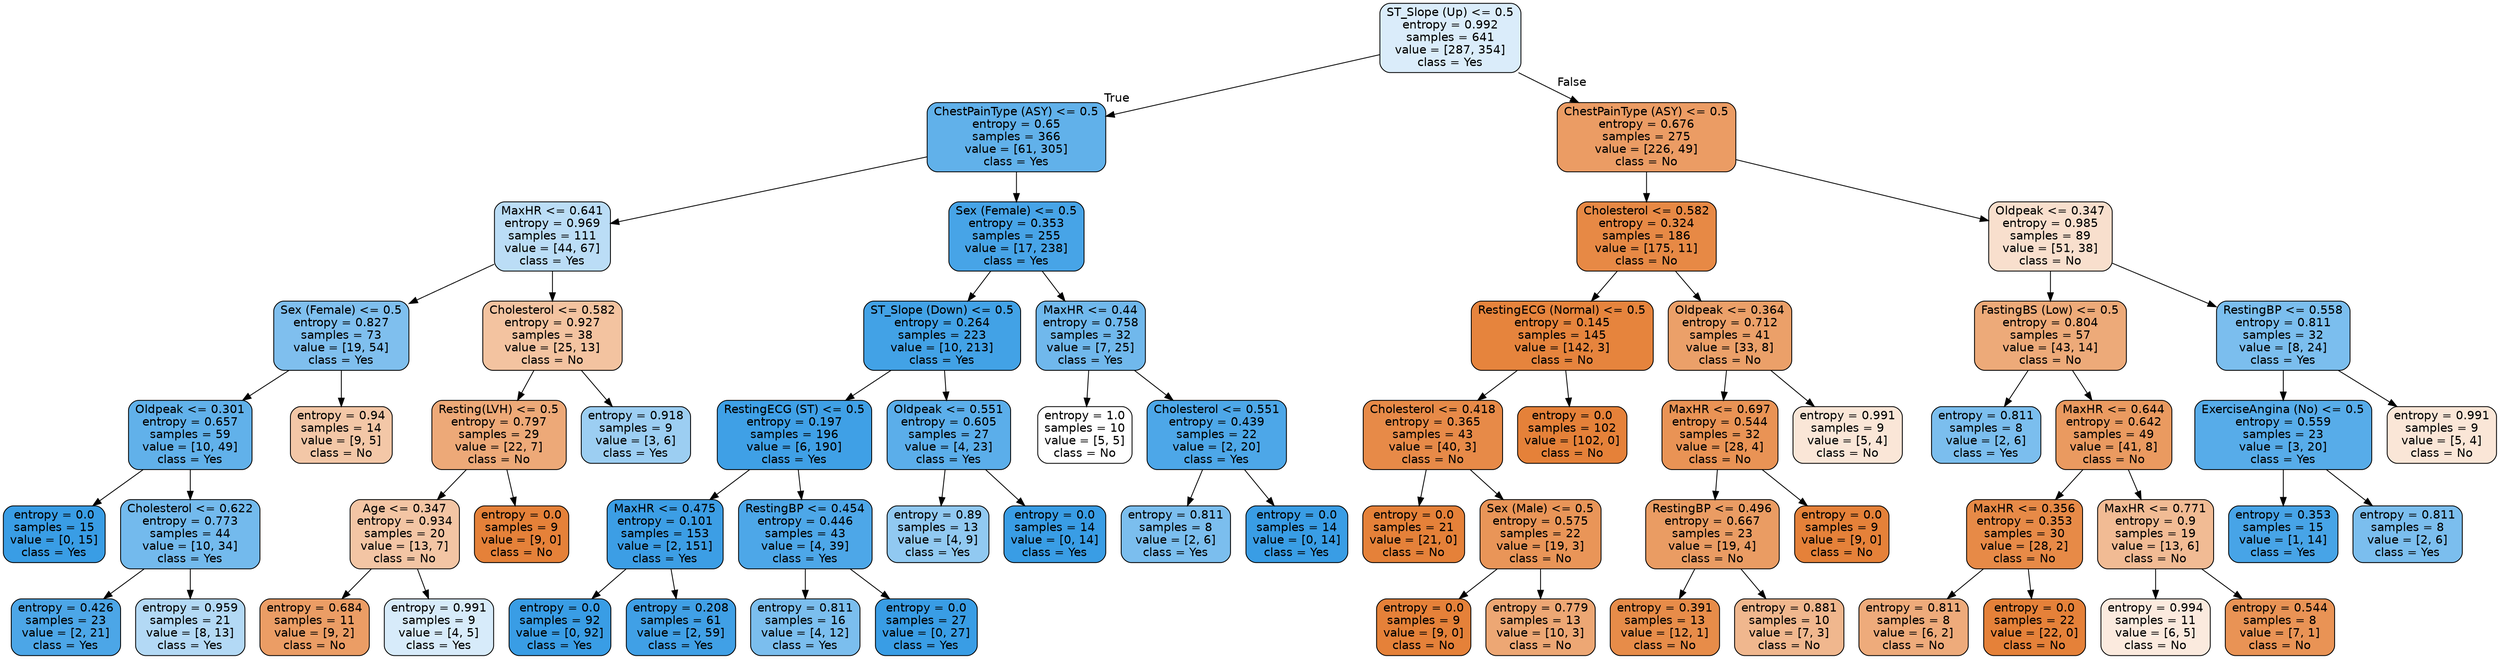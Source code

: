 digraph Tree {
node [shape=box, style="filled, rounded", color="black", fontname="helvetica"] ;
edge [fontname="helvetica"] ;
0 [label="ST_Slope (Up) <= 0.5\nentropy = 0.992\nsamples = 641\nvalue = [287, 354]\nclass = Yes", fillcolor="#daecfa"] ;
1 [label="ChestPainType (ASY) <= 0.5\nentropy = 0.65\nsamples = 366\nvalue = [61, 305]\nclass = Yes", fillcolor="#61b1ea"] ;
0 -> 1 [labeldistance=2.5, labelangle=45, headlabel="True"] ;
2 [label="MaxHR <= 0.641\nentropy = 0.969\nsamples = 111\nvalue = [44, 67]\nclass = Yes", fillcolor="#bbddf6"] ;
1 -> 2 ;
3 [label="Sex (Female) <= 0.5\nentropy = 0.827\nsamples = 73\nvalue = [19, 54]\nclass = Yes", fillcolor="#7fbfee"] ;
2 -> 3 ;
4 [label="Oldpeak <= 0.301\nentropy = 0.657\nsamples = 59\nvalue = [10, 49]\nclass = Yes", fillcolor="#61b1ea"] ;
3 -> 4 ;
5 [label="entropy = 0.0\nsamples = 15\nvalue = [0, 15]\nclass = Yes", fillcolor="#399de5"] ;
4 -> 5 ;
6 [label="Cholesterol <= 0.622\nentropy = 0.773\nsamples = 44\nvalue = [10, 34]\nclass = Yes", fillcolor="#73baed"] ;
4 -> 6 ;
7 [label="entropy = 0.426\nsamples = 23\nvalue = [2, 21]\nclass = Yes", fillcolor="#4ca6e7"] ;
6 -> 7 ;
8 [label="entropy = 0.959\nsamples = 21\nvalue = [8, 13]\nclass = Yes", fillcolor="#b3d9f5"] ;
6 -> 8 ;
9 [label="entropy = 0.94\nsamples = 14\nvalue = [9, 5]\nclass = No", fillcolor="#f3c7a7"] ;
3 -> 9 ;
10 [label="Cholesterol <= 0.582\nentropy = 0.927\nsamples = 38\nvalue = [25, 13]\nclass = No", fillcolor="#f3c3a0"] ;
2 -> 10 ;
11 [label="Resting(LVH) <= 0.5\nentropy = 0.797\nsamples = 29\nvalue = [22, 7]\nclass = No", fillcolor="#eda978"] ;
10 -> 11 ;
12 [label="Age <= 0.347\nentropy = 0.934\nsamples = 20\nvalue = [13, 7]\nclass = No", fillcolor="#f3c5a4"] ;
11 -> 12 ;
13 [label="entropy = 0.684\nsamples = 11\nvalue = [9, 2]\nclass = No", fillcolor="#eb9d65"] ;
12 -> 13 ;
14 [label="entropy = 0.991\nsamples = 9\nvalue = [4, 5]\nclass = Yes", fillcolor="#d7ebfa"] ;
12 -> 14 ;
15 [label="entropy = 0.0\nsamples = 9\nvalue = [9, 0]\nclass = No", fillcolor="#e58139"] ;
11 -> 15 ;
16 [label="entropy = 0.918\nsamples = 9\nvalue = [3, 6]\nclass = Yes", fillcolor="#9ccef2"] ;
10 -> 16 ;
17 [label="Sex (Female) <= 0.5\nentropy = 0.353\nsamples = 255\nvalue = [17, 238]\nclass = Yes", fillcolor="#47a4e7"] ;
1 -> 17 ;
18 [label="ST_Slope (Down) <= 0.5\nentropy = 0.264\nsamples = 223\nvalue = [10, 213]\nclass = Yes", fillcolor="#42a2e6"] ;
17 -> 18 ;
19 [label="RestingECG (ST) <= 0.5\nentropy = 0.197\nsamples = 196\nvalue = [6, 190]\nclass = Yes", fillcolor="#3fa0e6"] ;
18 -> 19 ;
20 [label="MaxHR <= 0.475\nentropy = 0.101\nsamples = 153\nvalue = [2, 151]\nclass = Yes", fillcolor="#3c9ee5"] ;
19 -> 20 ;
21 [label="entropy = 0.0\nsamples = 92\nvalue = [0, 92]\nclass = Yes", fillcolor="#399de5"] ;
20 -> 21 ;
22 [label="entropy = 0.208\nsamples = 61\nvalue = [2, 59]\nclass = Yes", fillcolor="#40a0e6"] ;
20 -> 22 ;
23 [label="RestingBP <= 0.454\nentropy = 0.446\nsamples = 43\nvalue = [4, 39]\nclass = Yes", fillcolor="#4da7e8"] ;
19 -> 23 ;
24 [label="entropy = 0.811\nsamples = 16\nvalue = [4, 12]\nclass = Yes", fillcolor="#7bbeee"] ;
23 -> 24 ;
25 [label="entropy = 0.0\nsamples = 27\nvalue = [0, 27]\nclass = Yes", fillcolor="#399de5"] ;
23 -> 25 ;
26 [label="Oldpeak <= 0.551\nentropy = 0.605\nsamples = 27\nvalue = [4, 23]\nclass = Yes", fillcolor="#5baeea"] ;
18 -> 26 ;
27 [label="entropy = 0.89\nsamples = 13\nvalue = [4, 9]\nclass = Yes", fillcolor="#91c9f1"] ;
26 -> 27 ;
28 [label="entropy = 0.0\nsamples = 14\nvalue = [0, 14]\nclass = Yes", fillcolor="#399de5"] ;
26 -> 28 ;
29 [label="MaxHR <= 0.44\nentropy = 0.758\nsamples = 32\nvalue = [7, 25]\nclass = Yes", fillcolor="#70b8ec"] ;
17 -> 29 ;
30 [label="entropy = 1.0\nsamples = 10\nvalue = [5, 5]\nclass = No", fillcolor="#ffffff"] ;
29 -> 30 ;
31 [label="Cholesterol <= 0.551\nentropy = 0.439\nsamples = 22\nvalue = [2, 20]\nclass = Yes", fillcolor="#4da7e8"] ;
29 -> 31 ;
32 [label="entropy = 0.811\nsamples = 8\nvalue = [2, 6]\nclass = Yes", fillcolor="#7bbeee"] ;
31 -> 32 ;
33 [label="entropy = 0.0\nsamples = 14\nvalue = [0, 14]\nclass = Yes", fillcolor="#399de5"] ;
31 -> 33 ;
34 [label="ChestPainType (ASY) <= 0.5\nentropy = 0.676\nsamples = 275\nvalue = [226, 49]\nclass = No", fillcolor="#eb9c64"] ;
0 -> 34 [labeldistance=2.5, labelangle=-45, headlabel="False"] ;
35 [label="Cholesterol <= 0.582\nentropy = 0.324\nsamples = 186\nvalue = [175, 11]\nclass = No", fillcolor="#e78945"] ;
34 -> 35 ;
36 [label="RestingECG (Normal) <= 0.5\nentropy = 0.145\nsamples = 145\nvalue = [142, 3]\nclass = No", fillcolor="#e6843d"] ;
35 -> 36 ;
37 [label="Cholesterol <= 0.418\nentropy = 0.365\nsamples = 43\nvalue = [40, 3]\nclass = No", fillcolor="#e78a48"] ;
36 -> 37 ;
38 [label="entropy = 0.0\nsamples = 21\nvalue = [21, 0]\nclass = No", fillcolor="#e58139"] ;
37 -> 38 ;
39 [label="Sex (Male) <= 0.5\nentropy = 0.575\nsamples = 22\nvalue = [19, 3]\nclass = No", fillcolor="#e99558"] ;
37 -> 39 ;
40 [label="entropy = 0.0\nsamples = 9\nvalue = [9, 0]\nclass = No", fillcolor="#e58139"] ;
39 -> 40 ;
41 [label="entropy = 0.779\nsamples = 13\nvalue = [10, 3]\nclass = No", fillcolor="#eda774"] ;
39 -> 41 ;
42 [label="entropy = 0.0\nsamples = 102\nvalue = [102, 0]\nclass = No", fillcolor="#e58139"] ;
36 -> 42 ;
43 [label="Oldpeak <= 0.364\nentropy = 0.712\nsamples = 41\nvalue = [33, 8]\nclass = No", fillcolor="#eba069"] ;
35 -> 43 ;
44 [label="MaxHR <= 0.697\nentropy = 0.544\nsamples = 32\nvalue = [28, 4]\nclass = No", fillcolor="#e99355"] ;
43 -> 44 ;
45 [label="RestingBP <= 0.496\nentropy = 0.667\nsamples = 23\nvalue = [19, 4]\nclass = No", fillcolor="#ea9c63"] ;
44 -> 45 ;
46 [label="entropy = 0.391\nsamples = 13\nvalue = [12, 1]\nclass = No", fillcolor="#e78c49"] ;
45 -> 46 ;
47 [label="entropy = 0.881\nsamples = 10\nvalue = [7, 3]\nclass = No", fillcolor="#f0b78e"] ;
45 -> 47 ;
48 [label="entropy = 0.0\nsamples = 9\nvalue = [9, 0]\nclass = No", fillcolor="#e58139"] ;
44 -> 48 ;
49 [label="entropy = 0.991\nsamples = 9\nvalue = [5, 4]\nclass = No", fillcolor="#fae6d7"] ;
43 -> 49 ;
50 [label="Oldpeak <= 0.347\nentropy = 0.985\nsamples = 89\nvalue = [51, 38]\nclass = No", fillcolor="#f8dfcd"] ;
34 -> 50 ;
51 [label="FastingBS (Low) <= 0.5\nentropy = 0.804\nsamples = 57\nvalue = [43, 14]\nclass = No", fillcolor="#edaa79"] ;
50 -> 51 ;
52 [label="entropy = 0.811\nsamples = 8\nvalue = [2, 6]\nclass = Yes", fillcolor="#7bbeee"] ;
51 -> 52 ;
53 [label="MaxHR <= 0.644\nentropy = 0.642\nsamples = 49\nvalue = [41, 8]\nclass = No", fillcolor="#ea9a60"] ;
51 -> 53 ;
54 [label="MaxHR <= 0.356\nentropy = 0.353\nsamples = 30\nvalue = [28, 2]\nclass = No", fillcolor="#e78a47"] ;
53 -> 54 ;
55 [label="entropy = 0.811\nsamples = 8\nvalue = [6, 2]\nclass = No", fillcolor="#eeab7b"] ;
54 -> 55 ;
56 [label="entropy = 0.0\nsamples = 22\nvalue = [22, 0]\nclass = No", fillcolor="#e58139"] ;
54 -> 56 ;
57 [label="MaxHR <= 0.771\nentropy = 0.9\nsamples = 19\nvalue = [13, 6]\nclass = No", fillcolor="#f1bb94"] ;
53 -> 57 ;
58 [label="entropy = 0.994\nsamples = 11\nvalue = [6, 5]\nclass = No", fillcolor="#fbeade"] ;
57 -> 58 ;
59 [label="entropy = 0.544\nsamples = 8\nvalue = [7, 1]\nclass = No", fillcolor="#e99355"] ;
57 -> 59 ;
60 [label="RestingBP <= 0.558\nentropy = 0.811\nsamples = 32\nvalue = [8, 24]\nclass = Yes", fillcolor="#7bbeee"] ;
50 -> 60 ;
61 [label="ExerciseAngina (No) <= 0.5\nentropy = 0.559\nsamples = 23\nvalue = [3, 20]\nclass = Yes", fillcolor="#57ace9"] ;
60 -> 61 ;
62 [label="entropy = 0.353\nsamples = 15\nvalue = [1, 14]\nclass = Yes", fillcolor="#47a4e7"] ;
61 -> 62 ;
63 [label="entropy = 0.811\nsamples = 8\nvalue = [2, 6]\nclass = Yes", fillcolor="#7bbeee"] ;
61 -> 63 ;
64 [label="entropy = 0.991\nsamples = 9\nvalue = [5, 4]\nclass = No", fillcolor="#fae6d7"] ;
60 -> 64 ;
}